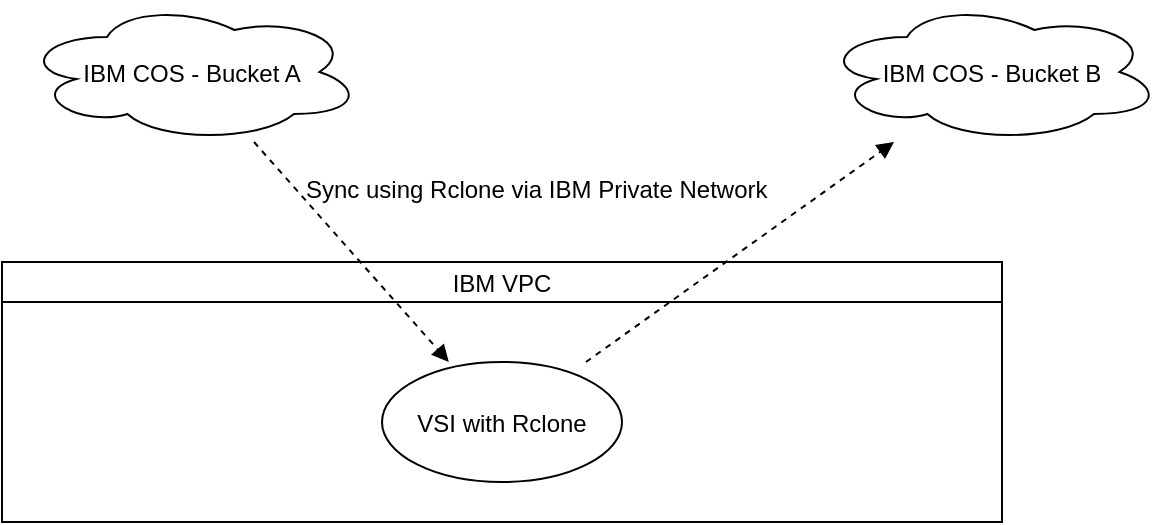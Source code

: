 <mxfile version="24.7.5">
  <diagram name="Architecture" id="0">
    <mxGraphModel dx="1026" dy="522" grid="1" gridSize="10" guides="1" tooltips="1" connect="1" arrows="1" fold="1" page="1" pageScale="1" pageWidth="827" pageHeight="1169" math="0" shadow="0">
      <root>
        <mxCell id="0" />
        <mxCell id="1" parent="0" />
        <mxCell id="2" value="IBM COS - Bucket A" style="shape=cloud" parent="1" vertex="1">
          <mxGeometry x="20" y="30" width="170" height="70" as="geometry" />
        </mxCell>
        <mxCell id="3" value="IBM COS - Bucket B" style="shape=cloud" parent="1" vertex="1">
          <mxGeometry x="420" y="30" width="170" height="70" as="geometry" />
        </mxCell>
        <mxCell id="4" value="IBM VPC" style="shape=swimlane;startSize=20;" parent="1" vertex="1">
          <mxGeometry x="10" y="160" width="500" height="130" as="geometry" />
        </mxCell>
        <mxCell id="5" value="VSI with Rclone" style="shape=ellipse" parent="4" vertex="1">
          <mxGeometry x="190" y="50" width="120" height="60" as="geometry" />
        </mxCell>
        <mxCell id="6" style="endArrow=block;dashed=1;" parent="1" source="2" target="5" edge="1">
          <mxGeometry relative="1" as="geometry" />
        </mxCell>
        <mxCell id="8" style="endArrow=block;dashed=1;" parent="1" source="5" target="3" edge="1">
          <mxGeometry relative="1" as="geometry" />
        </mxCell>
        <mxCell id="7" value="Sync using Rclone via IBM Private Network" style="text;html=1;strokeColor=none;fillColor=none;" parent="1" vertex="1">
          <mxGeometry x="160" y="110" width="300" height="30" as="geometry" />
        </mxCell>
      </root>
    </mxGraphModel>
  </diagram>
</mxfile>
